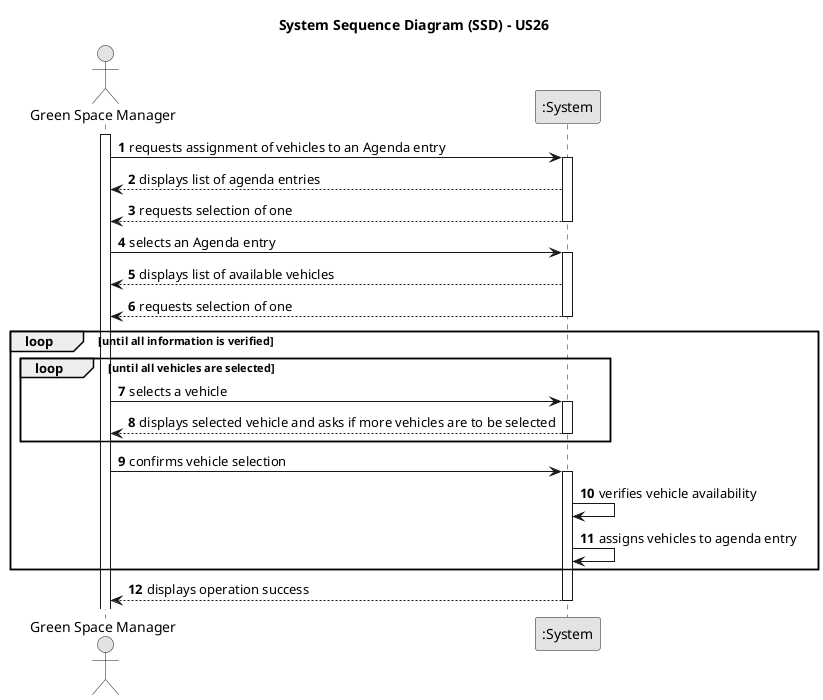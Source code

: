 @startuml
skinparam monochrome true
skinparam packageStyle rectangle
skinparam shadowing false

title System Sequence Diagram (SSD) - US26

autonumber

actor "Green Space Manager" as GSM
participant ":System" as System

activate GSM

    GSM -> System : requests assignment of vehicles to an Agenda entry
    activate System

        System --> GSM : displays list of agenda entries
        System --> GSM : requests selection of one
    deactivate System

    GSM -> System : selects an Agenda entry
    activate System

        System --> GSM : displays list of available vehicles
        System --> GSM : requests selection of one
    deactivate System

    loop until all information is verified
    loop until all vehicles are selected

        GSM -> System : selects a vehicle
        activate System

            System --> GSM : displays selected vehicle and asks if more vehicles are to be selected
        deactivate System

    end

    GSM -> System : confirms vehicle selection
    activate System

        System -> System : verifies vehicle availability
        System -> System : assigns vehicles to agenda entry
 end
        System --> GSM : displays operation success
    deactivate System

@enduml
